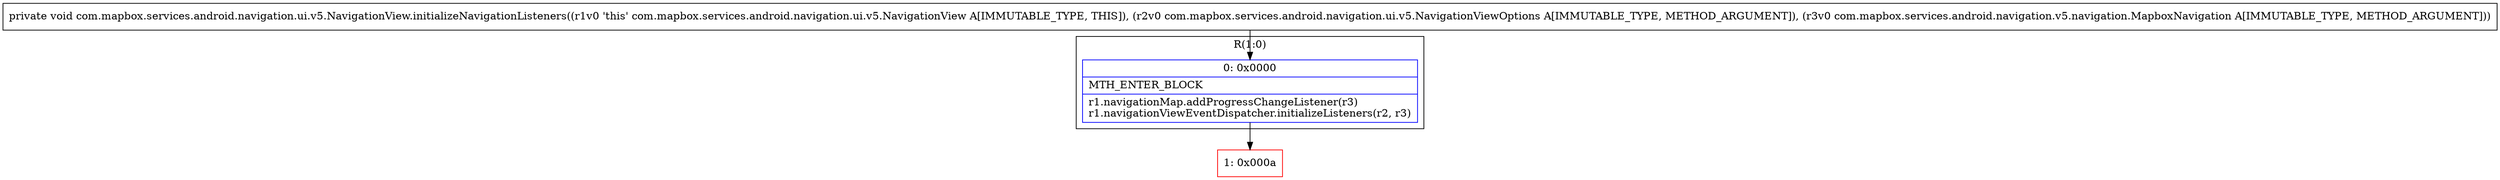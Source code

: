 digraph "CFG forcom.mapbox.services.android.navigation.ui.v5.NavigationView.initializeNavigationListeners(Lcom\/mapbox\/services\/android\/navigation\/ui\/v5\/NavigationViewOptions;Lcom\/mapbox\/services\/android\/navigation\/v5\/navigation\/MapboxNavigation;)V" {
subgraph cluster_Region_1456473503 {
label = "R(1:0)";
node [shape=record,color=blue];
Node_0 [shape=record,label="{0\:\ 0x0000|MTH_ENTER_BLOCK\l|r1.navigationMap.addProgressChangeListener(r3)\lr1.navigationViewEventDispatcher.initializeListeners(r2, r3)\l}"];
}
Node_1 [shape=record,color=red,label="{1\:\ 0x000a}"];
MethodNode[shape=record,label="{private void com.mapbox.services.android.navigation.ui.v5.NavigationView.initializeNavigationListeners((r1v0 'this' com.mapbox.services.android.navigation.ui.v5.NavigationView A[IMMUTABLE_TYPE, THIS]), (r2v0 com.mapbox.services.android.navigation.ui.v5.NavigationViewOptions A[IMMUTABLE_TYPE, METHOD_ARGUMENT]), (r3v0 com.mapbox.services.android.navigation.v5.navigation.MapboxNavigation A[IMMUTABLE_TYPE, METHOD_ARGUMENT])) }"];
MethodNode -> Node_0;
Node_0 -> Node_1;
}

